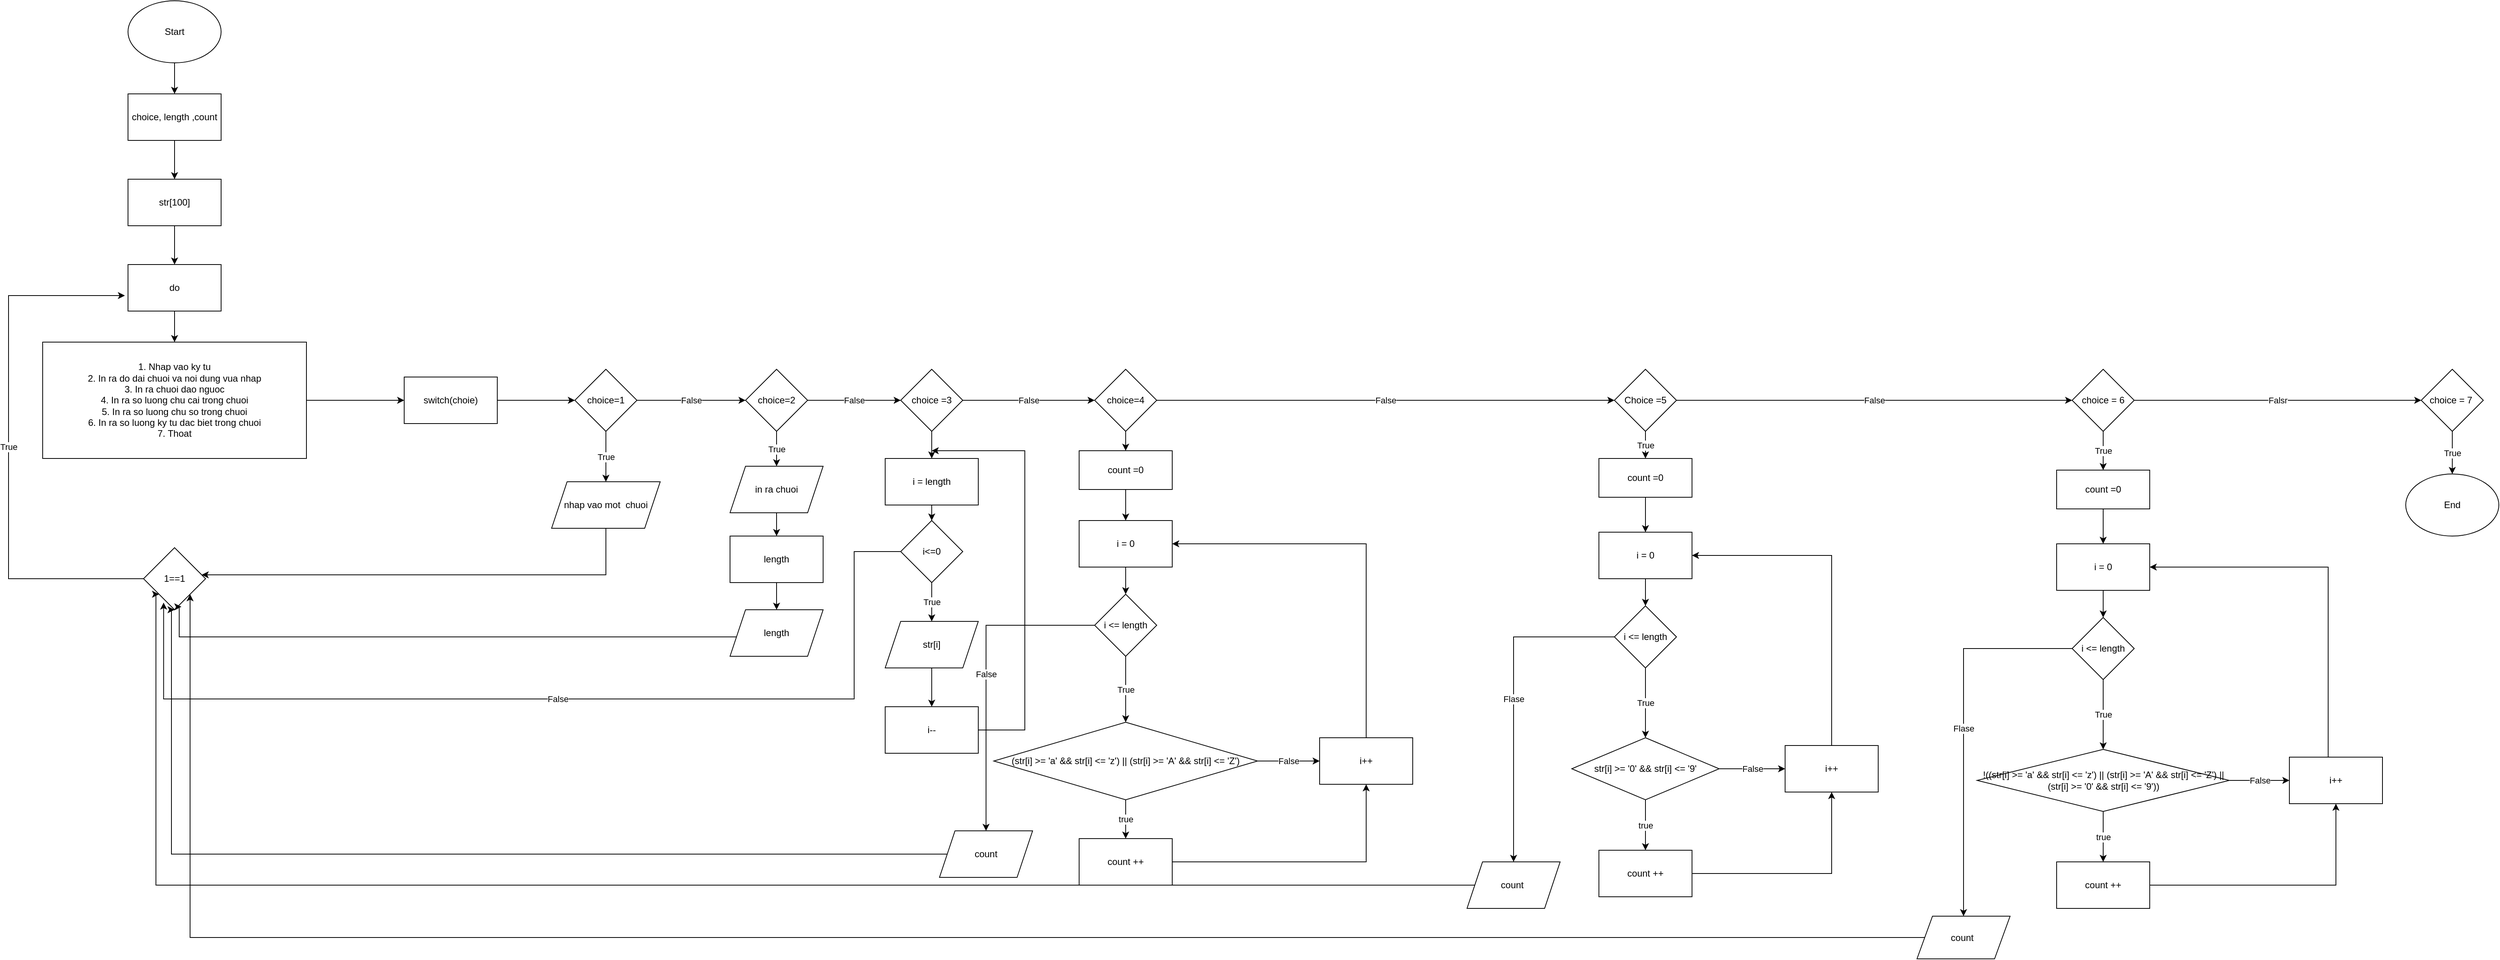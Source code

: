 <mxfile version="22.1.4" type="device">
  <diagram name="Page-1" id="rbwjw5H1kv7m2FrbeXJe">
    <mxGraphModel dx="958" dy="532" grid="1" gridSize="10" guides="1" tooltips="1" connect="1" arrows="1" fold="1" page="1" pageScale="1" pageWidth="827" pageHeight="1169" math="0" shadow="0">
      <root>
        <mxCell id="0" />
        <mxCell id="1" parent="0" />
        <mxCell id="aWz4UuDc0o3d9W3sbKXC-1" style="edgeStyle=orthogonalEdgeStyle;rounded=0;orthogonalLoop=1;jettySize=auto;html=1;" edge="1" parent="1" source="aWz4UuDc0o3d9W3sbKXC-2" target="aWz4UuDc0o3d9W3sbKXC-45">
          <mxGeometry relative="1" as="geometry" />
        </mxCell>
        <mxCell id="aWz4UuDc0o3d9W3sbKXC-2" value="Start" style="ellipse;whiteSpace=wrap;html=1;" vertex="1" parent="1">
          <mxGeometry x="894" y="60" width="120" height="80" as="geometry" />
        </mxCell>
        <mxCell id="aWz4UuDc0o3d9W3sbKXC-76" value="" style="edgeStyle=orthogonalEdgeStyle;rounded=0;orthogonalLoop=1;jettySize=auto;html=1;" edge="1" parent="1" source="aWz4UuDc0o3d9W3sbKXC-18" target="aWz4UuDc0o3d9W3sbKXC-75">
          <mxGeometry relative="1" as="geometry" />
        </mxCell>
        <mxCell id="aWz4UuDc0o3d9W3sbKXC-18" value="1. Nhap vao ky tu&lt;br&gt;2. In ra do dai chuoi va noi dung vua nhap&lt;br&gt;3. In ra chuoi dao nguoc&lt;br&gt;4. In ra so luong chu cai trong chuoi&lt;br&gt;5. In ra so luong chu so trong chuoi&lt;br&gt;6. In ra so luong ky tu dac biet trong chuoi&lt;br&gt;7. Thoat" style="rounded=0;whiteSpace=wrap;html=1;" vertex="1" parent="1">
          <mxGeometry x="784" y="500" width="340" height="150" as="geometry" />
        </mxCell>
        <mxCell id="aWz4UuDc0o3d9W3sbKXC-44" style="edgeStyle=orthogonalEdgeStyle;rounded=0;orthogonalLoop=1;jettySize=auto;html=1;entryX=0.5;entryY=0;entryDx=0;entryDy=0;" edge="1" parent="1" source="aWz4UuDc0o3d9W3sbKXC-45" target="aWz4UuDc0o3d9W3sbKXC-47">
          <mxGeometry relative="1" as="geometry" />
        </mxCell>
        <mxCell id="aWz4UuDc0o3d9W3sbKXC-45" value="choice, length ,count" style="rounded=0;whiteSpace=wrap;html=1;" vertex="1" parent="1">
          <mxGeometry x="894" y="180" width="120" height="60" as="geometry" />
        </mxCell>
        <mxCell id="aWz4UuDc0o3d9W3sbKXC-70" value="" style="edgeStyle=orthogonalEdgeStyle;rounded=0;orthogonalLoop=1;jettySize=auto;html=1;" edge="1" parent="1" source="aWz4UuDc0o3d9W3sbKXC-47" target="aWz4UuDc0o3d9W3sbKXC-69">
          <mxGeometry relative="1" as="geometry" />
        </mxCell>
        <mxCell id="aWz4UuDc0o3d9W3sbKXC-47" value="str[100]" style="rounded=0;whiteSpace=wrap;html=1;" vertex="1" parent="1">
          <mxGeometry x="894" y="290" width="120" height="60" as="geometry" />
        </mxCell>
        <mxCell id="aWz4UuDc0o3d9W3sbKXC-71" value="" style="edgeStyle=orthogonalEdgeStyle;rounded=0;orthogonalLoop=1;jettySize=auto;html=1;" edge="1" parent="1" source="aWz4UuDc0o3d9W3sbKXC-69" target="aWz4UuDc0o3d9W3sbKXC-18">
          <mxGeometry relative="1" as="geometry" />
        </mxCell>
        <mxCell id="aWz4UuDc0o3d9W3sbKXC-69" value="do" style="whiteSpace=wrap;html=1;rounded=0;" vertex="1" parent="1">
          <mxGeometry x="894" y="400" width="120" height="60" as="geometry" />
        </mxCell>
        <mxCell id="aWz4UuDc0o3d9W3sbKXC-74" value="True" style="edgeStyle=orthogonalEdgeStyle;rounded=0;orthogonalLoop=1;jettySize=auto;html=1;" edge="1" parent="1" source="aWz4UuDc0o3d9W3sbKXC-72">
          <mxGeometry relative="1" as="geometry">
            <mxPoint x="890" y="440" as="targetPoint" />
            <Array as="points">
              <mxPoint x="740" y="805" />
              <mxPoint x="740" y="440" />
            </Array>
          </mxGeometry>
        </mxCell>
        <mxCell id="aWz4UuDc0o3d9W3sbKXC-72" value="1==1" style="rhombus;whiteSpace=wrap;html=1;rounded=0;" vertex="1" parent="1">
          <mxGeometry x="914" y="765" width="80" height="80" as="geometry" />
        </mxCell>
        <mxCell id="aWz4UuDc0o3d9W3sbKXC-78" value="" style="edgeStyle=orthogonalEdgeStyle;rounded=0;orthogonalLoop=1;jettySize=auto;html=1;" edge="1" parent="1" source="aWz4UuDc0o3d9W3sbKXC-75" target="aWz4UuDc0o3d9W3sbKXC-77">
          <mxGeometry relative="1" as="geometry" />
        </mxCell>
        <mxCell id="aWz4UuDc0o3d9W3sbKXC-75" value="switch(choie)" style="whiteSpace=wrap;html=1;rounded=0;" vertex="1" parent="1">
          <mxGeometry x="1250" y="545" width="120" height="60" as="geometry" />
        </mxCell>
        <mxCell id="aWz4UuDc0o3d9W3sbKXC-80" value="True" style="edgeStyle=orthogonalEdgeStyle;rounded=0;orthogonalLoop=1;jettySize=auto;html=1;" edge="1" parent="1" source="aWz4UuDc0o3d9W3sbKXC-77" target="aWz4UuDc0o3d9W3sbKXC-79">
          <mxGeometry relative="1" as="geometry" />
        </mxCell>
        <mxCell id="aWz4UuDc0o3d9W3sbKXC-84" value="False" style="edgeStyle=orthogonalEdgeStyle;rounded=0;orthogonalLoop=1;jettySize=auto;html=1;" edge="1" parent="1" source="aWz4UuDc0o3d9W3sbKXC-77" target="aWz4UuDc0o3d9W3sbKXC-83">
          <mxGeometry relative="1" as="geometry" />
        </mxCell>
        <mxCell id="aWz4UuDc0o3d9W3sbKXC-77" value="choice=1" style="rhombus;whiteSpace=wrap;html=1;rounded=0;" vertex="1" parent="1">
          <mxGeometry x="1470" y="535" width="80" height="80" as="geometry" />
        </mxCell>
        <mxCell id="aWz4UuDc0o3d9W3sbKXC-82" style="edgeStyle=orthogonalEdgeStyle;rounded=0;orthogonalLoop=1;jettySize=auto;html=1;" edge="1" parent="1" source="aWz4UuDc0o3d9W3sbKXC-79" target="aWz4UuDc0o3d9W3sbKXC-72">
          <mxGeometry relative="1" as="geometry">
            <mxPoint x="1510" y="800" as="targetPoint" />
            <Array as="points">
              <mxPoint x="1510" y="800" />
            </Array>
          </mxGeometry>
        </mxCell>
        <mxCell id="aWz4UuDc0o3d9W3sbKXC-79" value="nhap vao mot&amp;nbsp; chuoi" style="shape=parallelogram;perimeter=parallelogramPerimeter;whiteSpace=wrap;html=1;fixedSize=1;rounded=0;" vertex="1" parent="1">
          <mxGeometry x="1440" y="680" width="140" height="60" as="geometry" />
        </mxCell>
        <mxCell id="aWz4UuDc0o3d9W3sbKXC-86" value="True" style="edgeStyle=orthogonalEdgeStyle;rounded=0;orthogonalLoop=1;jettySize=auto;html=1;" edge="1" parent="1" source="aWz4UuDc0o3d9W3sbKXC-83" target="aWz4UuDc0o3d9W3sbKXC-85">
          <mxGeometry relative="1" as="geometry" />
        </mxCell>
        <mxCell id="aWz4UuDc0o3d9W3sbKXC-93" value="False" style="edgeStyle=orthogonalEdgeStyle;rounded=0;orthogonalLoop=1;jettySize=auto;html=1;" edge="1" parent="1" source="aWz4UuDc0o3d9W3sbKXC-83" target="aWz4UuDc0o3d9W3sbKXC-92">
          <mxGeometry relative="1" as="geometry" />
        </mxCell>
        <mxCell id="aWz4UuDc0o3d9W3sbKXC-83" value="choice=2" style="rhombus;whiteSpace=wrap;html=1;rounded=0;" vertex="1" parent="1">
          <mxGeometry x="1690" y="535" width="80" height="80" as="geometry" />
        </mxCell>
        <mxCell id="aWz4UuDc0o3d9W3sbKXC-88" value="" style="edgeStyle=orthogonalEdgeStyle;rounded=0;orthogonalLoop=1;jettySize=auto;html=1;" edge="1" parent="1" source="aWz4UuDc0o3d9W3sbKXC-85" target="aWz4UuDc0o3d9W3sbKXC-87">
          <mxGeometry relative="1" as="geometry" />
        </mxCell>
        <mxCell id="aWz4UuDc0o3d9W3sbKXC-85" value="in ra chuoi" style="shape=parallelogram;perimeter=parallelogramPerimeter;whiteSpace=wrap;html=1;fixedSize=1;rounded=0;" vertex="1" parent="1">
          <mxGeometry x="1670" y="660" width="120" height="60" as="geometry" />
        </mxCell>
        <mxCell id="aWz4UuDc0o3d9W3sbKXC-90" value="" style="edgeStyle=orthogonalEdgeStyle;rounded=0;orthogonalLoop=1;jettySize=auto;html=1;" edge="1" parent="1" source="aWz4UuDc0o3d9W3sbKXC-87" target="aWz4UuDc0o3d9W3sbKXC-89">
          <mxGeometry relative="1" as="geometry" />
        </mxCell>
        <mxCell id="aWz4UuDc0o3d9W3sbKXC-87" value="length" style="whiteSpace=wrap;html=1;rounded=0;" vertex="1" parent="1">
          <mxGeometry x="1670" y="750" width="120" height="60" as="geometry" />
        </mxCell>
        <mxCell id="aWz4UuDc0o3d9W3sbKXC-91" style="edgeStyle=orthogonalEdgeStyle;rounded=0;orthogonalLoop=1;jettySize=auto;html=1;entryX=0.61;entryY=0.952;entryDx=0;entryDy=0;entryPerimeter=0;" edge="1" parent="1" source="aWz4UuDc0o3d9W3sbKXC-89" target="aWz4UuDc0o3d9W3sbKXC-72">
          <mxGeometry relative="1" as="geometry">
            <mxPoint x="960" y="875" as="targetPoint" />
            <Array as="points">
              <mxPoint x="960" y="880" />
              <mxPoint x="960" y="841" />
            </Array>
          </mxGeometry>
        </mxCell>
        <mxCell id="aWz4UuDc0o3d9W3sbKXC-89" value="length" style="shape=parallelogram;perimeter=parallelogramPerimeter;whiteSpace=wrap;html=1;fixedSize=1;rounded=0;" vertex="1" parent="1">
          <mxGeometry x="1670" y="845" width="120" height="60" as="geometry" />
        </mxCell>
        <mxCell id="aWz4UuDc0o3d9W3sbKXC-95" value="" style="edgeStyle=orthogonalEdgeStyle;rounded=0;orthogonalLoop=1;jettySize=auto;html=1;" edge="1" parent="1" source="aWz4UuDc0o3d9W3sbKXC-92" target="aWz4UuDc0o3d9W3sbKXC-94">
          <mxGeometry relative="1" as="geometry" />
        </mxCell>
        <mxCell id="aWz4UuDc0o3d9W3sbKXC-107" value="False" style="edgeStyle=orthogonalEdgeStyle;rounded=0;orthogonalLoop=1;jettySize=auto;html=1;" edge="1" parent="1" source="aWz4UuDc0o3d9W3sbKXC-92" target="aWz4UuDc0o3d9W3sbKXC-108">
          <mxGeometry relative="1" as="geometry">
            <mxPoint x="2090" y="575" as="targetPoint" />
          </mxGeometry>
        </mxCell>
        <mxCell id="aWz4UuDc0o3d9W3sbKXC-92" value="choice =3" style="rhombus;whiteSpace=wrap;html=1;rounded=0;" vertex="1" parent="1">
          <mxGeometry x="1890" y="535" width="80" height="80" as="geometry" />
        </mxCell>
        <mxCell id="aWz4UuDc0o3d9W3sbKXC-102" value="" style="edgeStyle=orthogonalEdgeStyle;rounded=0;orthogonalLoop=1;jettySize=auto;html=1;" edge="1" parent="1" source="aWz4UuDc0o3d9W3sbKXC-94" target="aWz4UuDc0o3d9W3sbKXC-101">
          <mxGeometry relative="1" as="geometry" />
        </mxCell>
        <mxCell id="aWz4UuDc0o3d9W3sbKXC-94" value="i = length&lt;br&gt;" style="whiteSpace=wrap;html=1;rounded=0;" vertex="1" parent="1">
          <mxGeometry x="1870" y="650" width="120" height="60" as="geometry" />
        </mxCell>
        <mxCell id="aWz4UuDc0o3d9W3sbKXC-99" value="" style="edgeStyle=orthogonalEdgeStyle;rounded=0;orthogonalLoop=1;jettySize=auto;html=1;" edge="1" parent="1" source="aWz4UuDc0o3d9W3sbKXC-96" target="aWz4UuDc0o3d9W3sbKXC-98">
          <mxGeometry relative="1" as="geometry" />
        </mxCell>
        <mxCell id="aWz4UuDc0o3d9W3sbKXC-96" value="str[i]" style="shape=parallelogram;perimeter=parallelogramPerimeter;whiteSpace=wrap;html=1;fixedSize=1;rounded=0;" vertex="1" parent="1">
          <mxGeometry x="1870" y="860" width="120" height="60" as="geometry" />
        </mxCell>
        <mxCell id="aWz4UuDc0o3d9W3sbKXC-100" style="edgeStyle=orthogonalEdgeStyle;rounded=0;orthogonalLoop=1;jettySize=auto;html=1;" edge="1" parent="1" source="aWz4UuDc0o3d9W3sbKXC-98">
          <mxGeometry relative="1" as="geometry">
            <mxPoint x="1930" y="640" as="targetPoint" />
            <Array as="points">
              <mxPoint x="2050" y="1000" />
            </Array>
          </mxGeometry>
        </mxCell>
        <mxCell id="aWz4UuDc0o3d9W3sbKXC-98" value="i--" style="whiteSpace=wrap;html=1;rounded=0;" vertex="1" parent="1">
          <mxGeometry x="1870" y="970" width="120" height="60" as="geometry" />
        </mxCell>
        <mxCell id="aWz4UuDc0o3d9W3sbKXC-103" value="True" style="edgeStyle=orthogonalEdgeStyle;rounded=0;orthogonalLoop=1;jettySize=auto;html=1;" edge="1" parent="1" source="aWz4UuDc0o3d9W3sbKXC-101" target="aWz4UuDc0o3d9W3sbKXC-96">
          <mxGeometry relative="1" as="geometry" />
        </mxCell>
        <mxCell id="aWz4UuDc0o3d9W3sbKXC-104" value="False" style="edgeStyle=orthogonalEdgeStyle;rounded=0;orthogonalLoop=1;jettySize=auto;html=1;entryX=0.324;entryY=0.885;entryDx=0;entryDy=0;entryPerimeter=0;" edge="1" parent="1" source="aWz4UuDc0o3d9W3sbKXC-101" target="aWz4UuDc0o3d9W3sbKXC-72">
          <mxGeometry relative="1" as="geometry">
            <mxPoint x="945.429" y="960" as="targetPoint" />
            <Array as="points">
              <mxPoint x="1830" y="770" />
              <mxPoint x="1830" y="960" />
              <mxPoint x="940" y="960" />
            </Array>
          </mxGeometry>
        </mxCell>
        <mxCell id="aWz4UuDc0o3d9W3sbKXC-101" value="i&amp;lt;=0" style="rhombus;whiteSpace=wrap;html=1;rounded=0;" vertex="1" parent="1">
          <mxGeometry x="1890" y="730" width="80" height="80" as="geometry" />
        </mxCell>
        <mxCell id="aWz4UuDc0o3d9W3sbKXC-110" value="" style="edgeStyle=orthogonalEdgeStyle;rounded=0;orthogonalLoop=1;jettySize=auto;html=1;" edge="1" parent="1" source="aWz4UuDc0o3d9W3sbKXC-108" target="aWz4UuDc0o3d9W3sbKXC-109">
          <mxGeometry relative="1" as="geometry" />
        </mxCell>
        <mxCell id="aWz4UuDc0o3d9W3sbKXC-128" value="False" style="edgeStyle=orthogonalEdgeStyle;rounded=0;orthogonalLoop=1;jettySize=auto;html=1;entryX=0;entryY=0.5;entryDx=0;entryDy=0;" edge="1" parent="1" source="aWz4UuDc0o3d9W3sbKXC-108" target="aWz4UuDc0o3d9W3sbKXC-129">
          <mxGeometry relative="1" as="geometry">
            <mxPoint x="2650" y="575" as="targetPoint" />
          </mxGeometry>
        </mxCell>
        <mxCell id="aWz4UuDc0o3d9W3sbKXC-108" value="choice=4" style="rhombus;whiteSpace=wrap;html=1;" vertex="1" parent="1">
          <mxGeometry x="2140" y="535" width="80" height="80" as="geometry" />
        </mxCell>
        <mxCell id="aWz4UuDc0o3d9W3sbKXC-112" value="" style="edgeStyle=orthogonalEdgeStyle;rounded=0;orthogonalLoop=1;jettySize=auto;html=1;" edge="1" parent="1" source="aWz4UuDc0o3d9W3sbKXC-109" target="aWz4UuDc0o3d9W3sbKXC-111">
          <mxGeometry relative="1" as="geometry" />
        </mxCell>
        <mxCell id="aWz4UuDc0o3d9W3sbKXC-109" value="count =0" style="whiteSpace=wrap;html=1;" vertex="1" parent="1">
          <mxGeometry x="2120" y="640" width="120" height="50" as="geometry" />
        </mxCell>
        <mxCell id="aWz4UuDc0o3d9W3sbKXC-114" value="" style="edgeStyle=orthogonalEdgeStyle;rounded=0;orthogonalLoop=1;jettySize=auto;html=1;" edge="1" parent="1" source="aWz4UuDc0o3d9W3sbKXC-111" target="aWz4UuDc0o3d9W3sbKXC-113">
          <mxGeometry relative="1" as="geometry" />
        </mxCell>
        <mxCell id="aWz4UuDc0o3d9W3sbKXC-111" value="i = 0" style="whiteSpace=wrap;html=1;" vertex="1" parent="1">
          <mxGeometry x="2120" y="730" width="120" height="60" as="geometry" />
        </mxCell>
        <mxCell id="aWz4UuDc0o3d9W3sbKXC-116" value="True" style="edgeStyle=orthogonalEdgeStyle;rounded=0;orthogonalLoop=1;jettySize=auto;html=1;" edge="1" parent="1" source="aWz4UuDc0o3d9W3sbKXC-113" target="aWz4UuDc0o3d9W3sbKXC-115">
          <mxGeometry relative="1" as="geometry" />
        </mxCell>
        <mxCell id="aWz4UuDc0o3d9W3sbKXC-126" value="False" style="edgeStyle=orthogonalEdgeStyle;rounded=0;orthogonalLoop=1;jettySize=auto;html=1;entryX=0.5;entryY=0;entryDx=0;entryDy=0;" edge="1" parent="1" source="aWz4UuDc0o3d9W3sbKXC-113" target="aWz4UuDc0o3d9W3sbKXC-125">
          <mxGeometry relative="1" as="geometry" />
        </mxCell>
        <mxCell id="aWz4UuDc0o3d9W3sbKXC-113" value="i &amp;lt;= length" style="rhombus;whiteSpace=wrap;html=1;" vertex="1" parent="1">
          <mxGeometry x="2140" y="825" width="80" height="80" as="geometry" />
        </mxCell>
        <mxCell id="aWz4UuDc0o3d9W3sbKXC-119" value="true" style="edgeStyle=orthogonalEdgeStyle;rounded=0;orthogonalLoop=1;jettySize=auto;html=1;" edge="1" parent="1" source="aWz4UuDc0o3d9W3sbKXC-115" target="aWz4UuDc0o3d9W3sbKXC-118">
          <mxGeometry relative="1" as="geometry" />
        </mxCell>
        <mxCell id="aWz4UuDc0o3d9W3sbKXC-122" value="False" style="edgeStyle=orthogonalEdgeStyle;rounded=0;orthogonalLoop=1;jettySize=auto;html=1;" edge="1" parent="1" source="aWz4UuDc0o3d9W3sbKXC-115" target="aWz4UuDc0o3d9W3sbKXC-120">
          <mxGeometry relative="1" as="geometry" />
        </mxCell>
        <mxCell id="aWz4UuDc0o3d9W3sbKXC-115" value="(str[i] &gt;= &#39;a&#39; &amp;&amp; str[i] &lt;= &#39;z&#39;) || (str[i] &gt;= &#39;A&#39; &amp;&amp; str[i] &lt;= &#39;Z&#39;)" style="rhombus;whiteSpace=wrap;html=1;" vertex="1" parent="1">
          <mxGeometry x="2010" y="990" width="340" height="100" as="geometry" />
        </mxCell>
        <mxCell id="aWz4UuDc0o3d9W3sbKXC-121" value="" style="edgeStyle=orthogonalEdgeStyle;rounded=0;orthogonalLoop=1;jettySize=auto;html=1;" edge="1" parent="1" source="aWz4UuDc0o3d9W3sbKXC-118" target="aWz4UuDc0o3d9W3sbKXC-120">
          <mxGeometry relative="1" as="geometry" />
        </mxCell>
        <mxCell id="aWz4UuDc0o3d9W3sbKXC-118" value="count ++" style="whiteSpace=wrap;html=1;" vertex="1" parent="1">
          <mxGeometry x="2120" y="1140" width="120" height="60" as="geometry" />
        </mxCell>
        <mxCell id="aWz4UuDc0o3d9W3sbKXC-123" style="edgeStyle=orthogonalEdgeStyle;rounded=0;orthogonalLoop=1;jettySize=auto;html=1;entryX=1;entryY=0.5;entryDx=0;entryDy=0;" edge="1" parent="1" source="aWz4UuDc0o3d9W3sbKXC-120" target="aWz4UuDc0o3d9W3sbKXC-111">
          <mxGeometry relative="1" as="geometry">
            <mxPoint x="2490" y="760" as="targetPoint" />
            <Array as="points">
              <mxPoint x="2490" y="760" />
            </Array>
          </mxGeometry>
        </mxCell>
        <mxCell id="aWz4UuDc0o3d9W3sbKXC-120" value="i++" style="whiteSpace=wrap;html=1;" vertex="1" parent="1">
          <mxGeometry x="2430" y="1010" width="120" height="60" as="geometry" />
        </mxCell>
        <mxCell id="aWz4UuDc0o3d9W3sbKXC-127" style="edgeStyle=orthogonalEdgeStyle;rounded=0;orthogonalLoop=1;jettySize=auto;html=1;entryX=0.5;entryY=1;entryDx=0;entryDy=0;" edge="1" parent="1" source="aWz4UuDc0o3d9W3sbKXC-125" target="aWz4UuDc0o3d9W3sbKXC-72">
          <mxGeometry relative="1" as="geometry">
            <mxPoint x="950" y="1160" as="targetPoint" />
            <Array as="points">
              <mxPoint x="950" y="1160" />
              <mxPoint x="950" y="845" />
            </Array>
          </mxGeometry>
        </mxCell>
        <mxCell id="aWz4UuDc0o3d9W3sbKXC-125" value="count" style="shape=parallelogram;perimeter=parallelogramPerimeter;whiteSpace=wrap;html=1;fixedSize=1;" vertex="1" parent="1">
          <mxGeometry x="1940" y="1130" width="120" height="60" as="geometry" />
        </mxCell>
        <mxCell id="aWz4UuDc0o3d9W3sbKXC-143" value="True" style="edgeStyle=orthogonalEdgeStyle;rounded=0;orthogonalLoop=1;jettySize=auto;html=1;" edge="1" parent="1" source="aWz4UuDc0o3d9W3sbKXC-129" target="aWz4UuDc0o3d9W3sbKXC-132">
          <mxGeometry relative="1" as="geometry" />
        </mxCell>
        <mxCell id="aWz4UuDc0o3d9W3sbKXC-148" value="False" style="edgeStyle=orthogonalEdgeStyle;rounded=0;orthogonalLoop=1;jettySize=auto;html=1;entryX=0;entryY=0.5;entryDx=0;entryDy=0;" edge="1" parent="1" source="aWz4UuDc0o3d9W3sbKXC-129" target="aWz4UuDc0o3d9W3sbKXC-149">
          <mxGeometry relative="1" as="geometry">
            <mxPoint x="3380" y="575" as="targetPoint" />
          </mxGeometry>
        </mxCell>
        <mxCell id="aWz4UuDc0o3d9W3sbKXC-129" value="Choice =5" style="rhombus;whiteSpace=wrap;html=1;" vertex="1" parent="1">
          <mxGeometry x="2810" y="535" width="80" height="80" as="geometry" />
        </mxCell>
        <mxCell id="aWz4UuDc0o3d9W3sbKXC-131" value="" style="edgeStyle=orthogonalEdgeStyle;rounded=0;orthogonalLoop=1;jettySize=auto;html=1;" edge="1" parent="1" source="aWz4UuDc0o3d9W3sbKXC-132" target="aWz4UuDc0o3d9W3sbKXC-134">
          <mxGeometry relative="1" as="geometry" />
        </mxCell>
        <mxCell id="aWz4UuDc0o3d9W3sbKXC-132" value="count =0" style="whiteSpace=wrap;html=1;" vertex="1" parent="1">
          <mxGeometry x="2790" y="650" width="120" height="50" as="geometry" />
        </mxCell>
        <mxCell id="aWz4UuDc0o3d9W3sbKXC-133" value="" style="edgeStyle=orthogonalEdgeStyle;rounded=0;orthogonalLoop=1;jettySize=auto;html=1;" edge="1" parent="1" source="aWz4UuDc0o3d9W3sbKXC-134" target="aWz4UuDc0o3d9W3sbKXC-136">
          <mxGeometry relative="1" as="geometry" />
        </mxCell>
        <mxCell id="aWz4UuDc0o3d9W3sbKXC-134" value="i = 0" style="whiteSpace=wrap;html=1;" vertex="1" parent="1">
          <mxGeometry x="2790" y="745" width="120" height="60" as="geometry" />
        </mxCell>
        <mxCell id="aWz4UuDc0o3d9W3sbKXC-135" value="True" style="edgeStyle=orthogonalEdgeStyle;rounded=0;orthogonalLoop=1;jettySize=auto;html=1;entryX=0.5;entryY=0;entryDx=0;entryDy=0;" edge="1" parent="1" source="aWz4UuDc0o3d9W3sbKXC-136" target="aWz4UuDc0o3d9W3sbKXC-144">
          <mxGeometry relative="1" as="geometry">
            <mxPoint x="2850" y="1005" as="targetPoint" />
          </mxGeometry>
        </mxCell>
        <mxCell id="aWz4UuDc0o3d9W3sbKXC-145" value="Flase" style="edgeStyle=orthogonalEdgeStyle;rounded=0;orthogonalLoop=1;jettySize=auto;html=1;entryX=0.5;entryY=0;entryDx=0;entryDy=0;" edge="1" parent="1" source="aWz4UuDc0o3d9W3sbKXC-136" target="aWz4UuDc0o3d9W3sbKXC-146">
          <mxGeometry relative="1" as="geometry">
            <mxPoint x="2680" y="1150" as="targetPoint" />
          </mxGeometry>
        </mxCell>
        <mxCell id="aWz4UuDc0o3d9W3sbKXC-136" value="i &amp;lt;= length" style="rhombus;whiteSpace=wrap;html=1;" vertex="1" parent="1">
          <mxGeometry x="2810" y="840" width="80" height="80" as="geometry" />
        </mxCell>
        <mxCell id="aWz4UuDc0o3d9W3sbKXC-137" value="true" style="edgeStyle=orthogonalEdgeStyle;rounded=0;orthogonalLoop=1;jettySize=auto;html=1;exitX=0.5;exitY=1;exitDx=0;exitDy=0;" edge="1" parent="1" target="aWz4UuDc0o3d9W3sbKXC-140" source="aWz4UuDc0o3d9W3sbKXC-144">
          <mxGeometry relative="1" as="geometry">
            <mxPoint x="2850" y="1105" as="sourcePoint" />
          </mxGeometry>
        </mxCell>
        <mxCell id="aWz4UuDc0o3d9W3sbKXC-138" value="False" style="edgeStyle=orthogonalEdgeStyle;rounded=0;orthogonalLoop=1;jettySize=auto;html=1;exitX=1;exitY=0.5;exitDx=0;exitDy=0;" edge="1" parent="1" target="aWz4UuDc0o3d9W3sbKXC-142" source="aWz4UuDc0o3d9W3sbKXC-144">
          <mxGeometry relative="1" as="geometry">
            <mxPoint x="3020" y="1055" as="sourcePoint" />
          </mxGeometry>
        </mxCell>
        <mxCell id="aWz4UuDc0o3d9W3sbKXC-139" value="" style="edgeStyle=orthogonalEdgeStyle;rounded=0;orthogonalLoop=1;jettySize=auto;html=1;" edge="1" parent="1" source="aWz4UuDc0o3d9W3sbKXC-140" target="aWz4UuDc0o3d9W3sbKXC-142">
          <mxGeometry relative="1" as="geometry" />
        </mxCell>
        <mxCell id="aWz4UuDc0o3d9W3sbKXC-140" value="count ++" style="whiteSpace=wrap;html=1;" vertex="1" parent="1">
          <mxGeometry x="2790" y="1155" width="120" height="60" as="geometry" />
        </mxCell>
        <mxCell id="aWz4UuDc0o3d9W3sbKXC-141" style="edgeStyle=orthogonalEdgeStyle;rounded=0;orthogonalLoop=1;jettySize=auto;html=1;entryX=1;entryY=0.5;entryDx=0;entryDy=0;" edge="1" parent="1" source="aWz4UuDc0o3d9W3sbKXC-142" target="aWz4UuDc0o3d9W3sbKXC-134">
          <mxGeometry relative="1" as="geometry">
            <mxPoint x="3160" y="775" as="targetPoint" />
            <Array as="points">
              <mxPoint x="3090" y="775" />
            </Array>
          </mxGeometry>
        </mxCell>
        <mxCell id="aWz4UuDc0o3d9W3sbKXC-142" value="i++" style="whiteSpace=wrap;html=1;" vertex="1" parent="1">
          <mxGeometry x="3030" y="1020" width="120" height="60" as="geometry" />
        </mxCell>
        <mxCell id="aWz4UuDc0o3d9W3sbKXC-144" value="str[i] &gt;= &#39;0&#39; &amp;&amp; str[i] &lt;= &#39;9&#39;" style="rhombus;whiteSpace=wrap;html=1;" vertex="1" parent="1">
          <mxGeometry x="2755" y="1010" width="190" height="80" as="geometry" />
        </mxCell>
        <mxCell id="aWz4UuDc0o3d9W3sbKXC-147" style="edgeStyle=orthogonalEdgeStyle;rounded=0;orthogonalLoop=1;jettySize=auto;html=1;entryX=0;entryY=1;entryDx=0;entryDy=0;" edge="1" parent="1" source="aWz4UuDc0o3d9W3sbKXC-146" target="aWz4UuDc0o3d9W3sbKXC-72">
          <mxGeometry relative="1" as="geometry">
            <mxPoint x="930" y="1200" as="targetPoint" />
            <Array as="points">
              <mxPoint x="930" y="1200" />
              <mxPoint x="930" y="825" />
            </Array>
          </mxGeometry>
        </mxCell>
        <mxCell id="aWz4UuDc0o3d9W3sbKXC-146" value="count&amp;nbsp;" style="shape=parallelogram;perimeter=parallelogramPerimeter;whiteSpace=wrap;html=1;fixedSize=1;" vertex="1" parent="1">
          <mxGeometry x="2620" y="1170" width="120" height="60" as="geometry" />
        </mxCell>
        <mxCell id="aWz4UuDc0o3d9W3sbKXC-169" value="Falsr" style="edgeStyle=orthogonalEdgeStyle;rounded=0;orthogonalLoop=1;jettySize=auto;html=1;entryX=0;entryY=0.5;entryDx=0;entryDy=0;" edge="1" parent="1" source="aWz4UuDc0o3d9W3sbKXC-149" target="aWz4UuDc0o3d9W3sbKXC-170">
          <mxGeometry relative="1" as="geometry">
            <mxPoint x="3850" y="575" as="targetPoint" />
          </mxGeometry>
        </mxCell>
        <mxCell id="aWz4UuDc0o3d9W3sbKXC-149" value="choice = 6" style="rhombus;whiteSpace=wrap;html=1;" vertex="1" parent="1">
          <mxGeometry x="3400" y="535" width="80" height="80" as="geometry" />
        </mxCell>
        <mxCell id="aWz4UuDc0o3d9W3sbKXC-150" value="True" style="edgeStyle=orthogonalEdgeStyle;rounded=0;orthogonalLoop=1;jettySize=auto;html=1;exitX=0.5;exitY=1;exitDx=0;exitDy=0;" edge="1" parent="1" target="aWz4UuDc0o3d9W3sbKXC-152" source="aWz4UuDc0o3d9W3sbKXC-149">
          <mxGeometry relative="1" as="geometry">
            <mxPoint x="3440" y="630" as="sourcePoint" />
          </mxGeometry>
        </mxCell>
        <mxCell id="aWz4UuDc0o3d9W3sbKXC-151" value="" style="edgeStyle=orthogonalEdgeStyle;rounded=0;orthogonalLoop=1;jettySize=auto;html=1;" edge="1" parent="1" source="aWz4UuDc0o3d9W3sbKXC-152" target="aWz4UuDc0o3d9W3sbKXC-154">
          <mxGeometry relative="1" as="geometry" />
        </mxCell>
        <mxCell id="aWz4UuDc0o3d9W3sbKXC-152" value="count =0" style="whiteSpace=wrap;html=1;" vertex="1" parent="1">
          <mxGeometry x="3380" y="665" width="120" height="50" as="geometry" />
        </mxCell>
        <mxCell id="aWz4UuDc0o3d9W3sbKXC-153" value="" style="edgeStyle=orthogonalEdgeStyle;rounded=0;orthogonalLoop=1;jettySize=auto;html=1;" edge="1" parent="1" source="aWz4UuDc0o3d9W3sbKXC-154" target="aWz4UuDc0o3d9W3sbKXC-157">
          <mxGeometry relative="1" as="geometry" />
        </mxCell>
        <mxCell id="aWz4UuDc0o3d9W3sbKXC-154" value="i = 0" style="whiteSpace=wrap;html=1;" vertex="1" parent="1">
          <mxGeometry x="3380" y="760" width="120" height="60" as="geometry" />
        </mxCell>
        <mxCell id="aWz4UuDc0o3d9W3sbKXC-155" value="True" style="edgeStyle=orthogonalEdgeStyle;rounded=0;orthogonalLoop=1;jettySize=auto;html=1;entryX=0.5;entryY=0;entryDx=0;entryDy=0;" edge="1" parent="1" source="aWz4UuDc0o3d9W3sbKXC-157" target="aWz4UuDc0o3d9W3sbKXC-164">
          <mxGeometry relative="1" as="geometry">
            <mxPoint x="3440" y="1020" as="targetPoint" />
          </mxGeometry>
        </mxCell>
        <mxCell id="aWz4UuDc0o3d9W3sbKXC-156" value="Flase" style="edgeStyle=orthogonalEdgeStyle;rounded=0;orthogonalLoop=1;jettySize=auto;html=1;entryX=0.5;entryY=0;entryDx=0;entryDy=0;" edge="1" parent="1" source="aWz4UuDc0o3d9W3sbKXC-157" target="aWz4UuDc0o3d9W3sbKXC-165">
          <mxGeometry relative="1" as="geometry">
            <mxPoint x="3270" y="1165" as="targetPoint" />
          </mxGeometry>
        </mxCell>
        <mxCell id="aWz4UuDc0o3d9W3sbKXC-157" value="i &amp;lt;= length" style="rhombus;whiteSpace=wrap;html=1;" vertex="1" parent="1">
          <mxGeometry x="3400" y="855" width="80" height="80" as="geometry" />
        </mxCell>
        <mxCell id="aWz4UuDc0o3d9W3sbKXC-158" value="true" style="edgeStyle=orthogonalEdgeStyle;rounded=0;orthogonalLoop=1;jettySize=auto;html=1;exitX=0.5;exitY=1;exitDx=0;exitDy=0;" edge="1" parent="1" source="aWz4UuDc0o3d9W3sbKXC-164" target="aWz4UuDc0o3d9W3sbKXC-161">
          <mxGeometry relative="1" as="geometry">
            <mxPoint x="3440" y="1120" as="sourcePoint" />
          </mxGeometry>
        </mxCell>
        <mxCell id="aWz4UuDc0o3d9W3sbKXC-159" value="False" style="edgeStyle=orthogonalEdgeStyle;rounded=0;orthogonalLoop=1;jettySize=auto;html=1;exitX=1;exitY=0.5;exitDx=0;exitDy=0;" edge="1" parent="1" source="aWz4UuDc0o3d9W3sbKXC-164" target="aWz4UuDc0o3d9W3sbKXC-163">
          <mxGeometry relative="1" as="geometry">
            <mxPoint x="3610" y="1070" as="sourcePoint" />
          </mxGeometry>
        </mxCell>
        <mxCell id="aWz4UuDc0o3d9W3sbKXC-160" value="" style="edgeStyle=orthogonalEdgeStyle;rounded=0;orthogonalLoop=1;jettySize=auto;html=1;" edge="1" parent="1" source="aWz4UuDc0o3d9W3sbKXC-161" target="aWz4UuDc0o3d9W3sbKXC-163">
          <mxGeometry relative="1" as="geometry" />
        </mxCell>
        <mxCell id="aWz4UuDc0o3d9W3sbKXC-161" value="count ++" style="whiteSpace=wrap;html=1;" vertex="1" parent="1">
          <mxGeometry x="3380" y="1170" width="120" height="60" as="geometry" />
        </mxCell>
        <mxCell id="aWz4UuDc0o3d9W3sbKXC-162" style="edgeStyle=orthogonalEdgeStyle;rounded=0;orthogonalLoop=1;jettySize=auto;html=1;entryX=1;entryY=0.5;entryDx=0;entryDy=0;" edge="1" parent="1" source="aWz4UuDc0o3d9W3sbKXC-163" target="aWz4UuDc0o3d9W3sbKXC-154">
          <mxGeometry relative="1" as="geometry">
            <mxPoint x="3750" y="790" as="targetPoint" />
            <Array as="points">
              <mxPoint x="3730" y="790" />
            </Array>
          </mxGeometry>
        </mxCell>
        <mxCell id="aWz4UuDc0o3d9W3sbKXC-163" value="i++" style="whiteSpace=wrap;html=1;" vertex="1" parent="1">
          <mxGeometry x="3680" y="1035" width="120" height="60" as="geometry" />
        </mxCell>
        <mxCell id="aWz4UuDc0o3d9W3sbKXC-164" value="!((str[i] &amp;gt;= &#39;a&#39; &amp;amp;&amp;amp; str[i] &amp;lt;= &#39;z&#39;) || (str[i] &amp;gt;= &#39;A&#39; &amp;amp;&amp;amp; str[i] &amp;lt;= &#39;Z&#39;) || (str[i] &amp;gt;= &#39;0&#39; &amp;amp;&amp;amp; str[i] &amp;lt;= &#39;9&#39;))" style="rhombus;whiteSpace=wrap;html=1;" vertex="1" parent="1">
          <mxGeometry x="3277.5" y="1025" width="325" height="80" as="geometry" />
        </mxCell>
        <mxCell id="aWz4UuDc0o3d9W3sbKXC-166" style="edgeStyle=orthogonalEdgeStyle;rounded=0;orthogonalLoop=1;jettySize=auto;html=1;entryX=1;entryY=1;entryDx=0;entryDy=0;" edge="1" parent="1" source="aWz4UuDc0o3d9W3sbKXC-165" target="aWz4UuDc0o3d9W3sbKXC-72">
          <mxGeometry relative="1" as="geometry" />
        </mxCell>
        <mxCell id="aWz4UuDc0o3d9W3sbKXC-165" value="count&amp;nbsp;" style="shape=parallelogram;perimeter=parallelogramPerimeter;whiteSpace=wrap;html=1;fixedSize=1;" vertex="1" parent="1">
          <mxGeometry x="3200" y="1240" width="120" height="55" as="geometry" />
        </mxCell>
        <mxCell id="aWz4UuDc0o3d9W3sbKXC-172" value="True" style="edgeStyle=orthogonalEdgeStyle;rounded=0;orthogonalLoop=1;jettySize=auto;html=1;entryX=0.5;entryY=0;entryDx=0;entryDy=0;" edge="1" parent="1" source="aWz4UuDc0o3d9W3sbKXC-170" target="aWz4UuDc0o3d9W3sbKXC-171">
          <mxGeometry relative="1" as="geometry" />
        </mxCell>
        <mxCell id="aWz4UuDc0o3d9W3sbKXC-170" value="choice = 7&amp;nbsp;" style="rhombus;whiteSpace=wrap;html=1;" vertex="1" parent="1">
          <mxGeometry x="3850" y="535" width="80" height="80" as="geometry" />
        </mxCell>
        <mxCell id="aWz4UuDc0o3d9W3sbKXC-171" value="End" style="ellipse;whiteSpace=wrap;html=1;" vertex="1" parent="1">
          <mxGeometry x="3830" y="670" width="120" height="80" as="geometry" />
        </mxCell>
      </root>
    </mxGraphModel>
  </diagram>
</mxfile>
